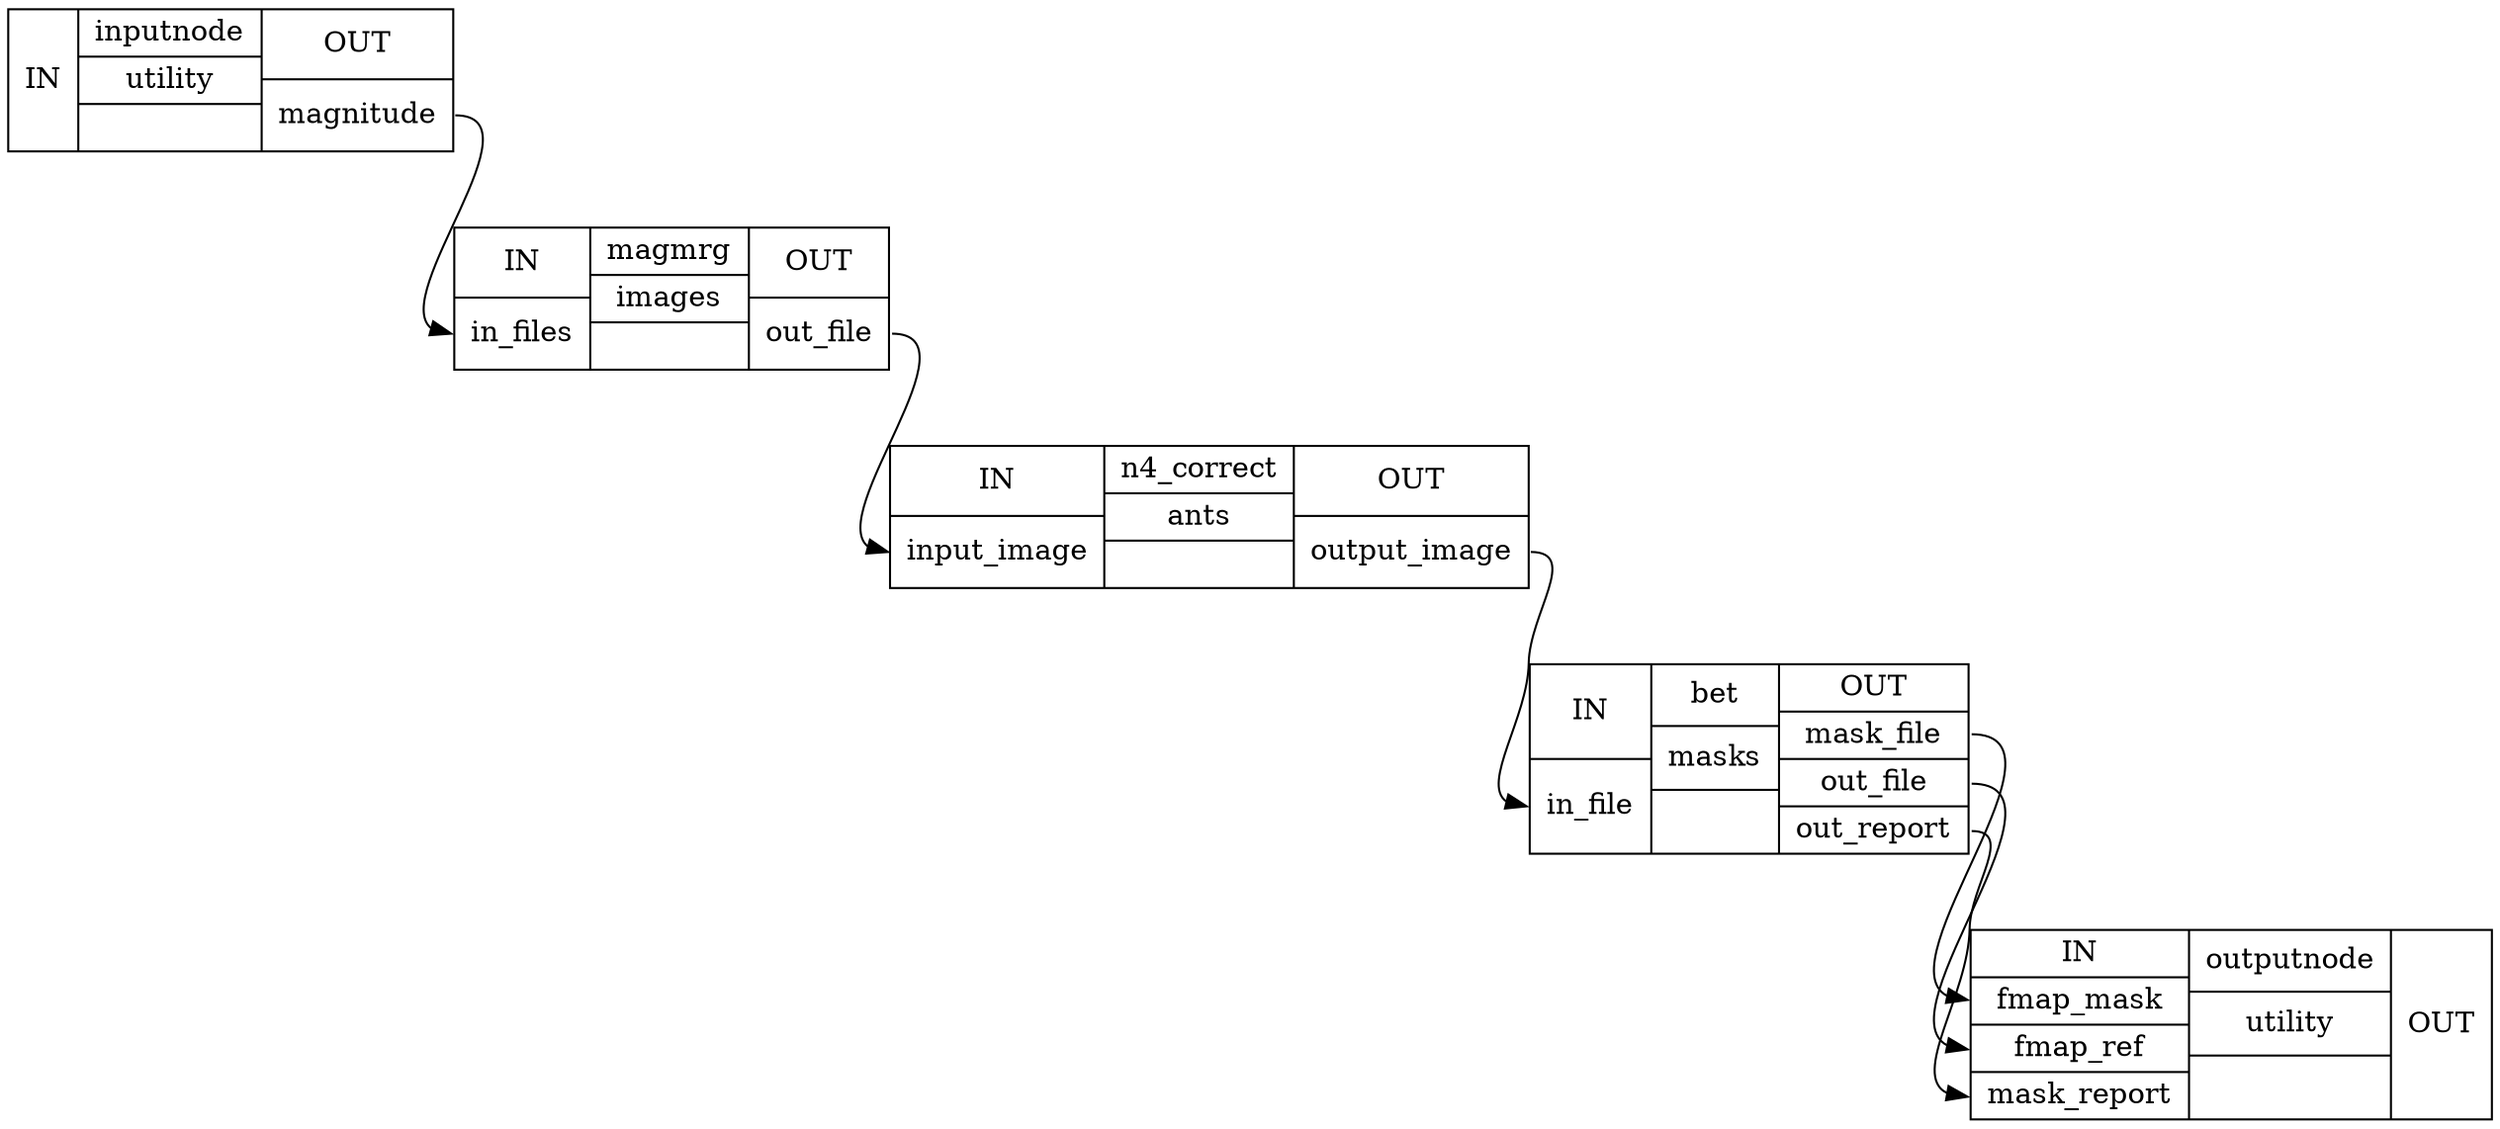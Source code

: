digraph structs {
node [shape=record];
magnitude_wfinputnode [label="{IN}|{ inputnode | utility |  }|{OUT|<outmagnitude> magnitude}"];
magnitude_wfmagmrg [label="{IN|<ininfiles> in_files}|{ magmrg | images |  }|{OUT|<outoutfile> out_file}"];
magnitude_wfn4_correct [label="{IN|<ininputimage> input_image}|{ n4_correct | ants |  }|{OUT|<outoutputimage> output_image}"];
magnitude_wfbet [label="{IN|<ininfile> in_file}|{ bet | masks |  }|{OUT|<outmaskfile> mask_file|<outoutfile> out_file|<outoutreport> out_report}"];
magnitude_wfoutputnode [label="{IN|<infmapmask> fmap_mask|<infmapref> fmap_ref|<inmaskreport> mask_report}|{ outputnode | utility |  }|{OUT}"];
magnitude_wfbet:outmaskfile:e -> magnitude_wfoutputnode:infmapmask:w;
magnitude_wfbet:outoutfile:e -> magnitude_wfoutputnode:infmapref:w;
magnitude_wfbet:outoutreport:e -> magnitude_wfoutputnode:inmaskreport:w;
magnitude_wfinputnode:outmagnitude:e -> magnitude_wfmagmrg:ininfiles:w;
magnitude_wfmagmrg:outoutfile:e -> magnitude_wfn4_correct:ininputimage:w;
magnitude_wfn4_correct:outoutputimage:e -> magnitude_wfbet:ininfile:w;
}